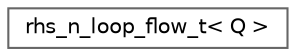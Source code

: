 digraph "Graphical Class Hierarchy"
{
 // INTERACTIVE_SVG=YES
 // LATEX_PDF_SIZE
  bgcolor="transparent";
  edge [fontname=Helvetica,fontsize=10,labelfontname=Helvetica,labelfontsize=10];
  node [fontname=Helvetica,fontsize=10,shape=box,height=0.2,width=0.4];
  rankdir="LR";
  Node0 [id="Node000000",label="rhs_n_loop_flow_t\< Q \>",height=0.2,width=0.4,color="grey40", fillcolor="white", style="filled",URL="$d2/dc9/classrhs__n__loop__flow__t.html",tooltip=" "];
}

